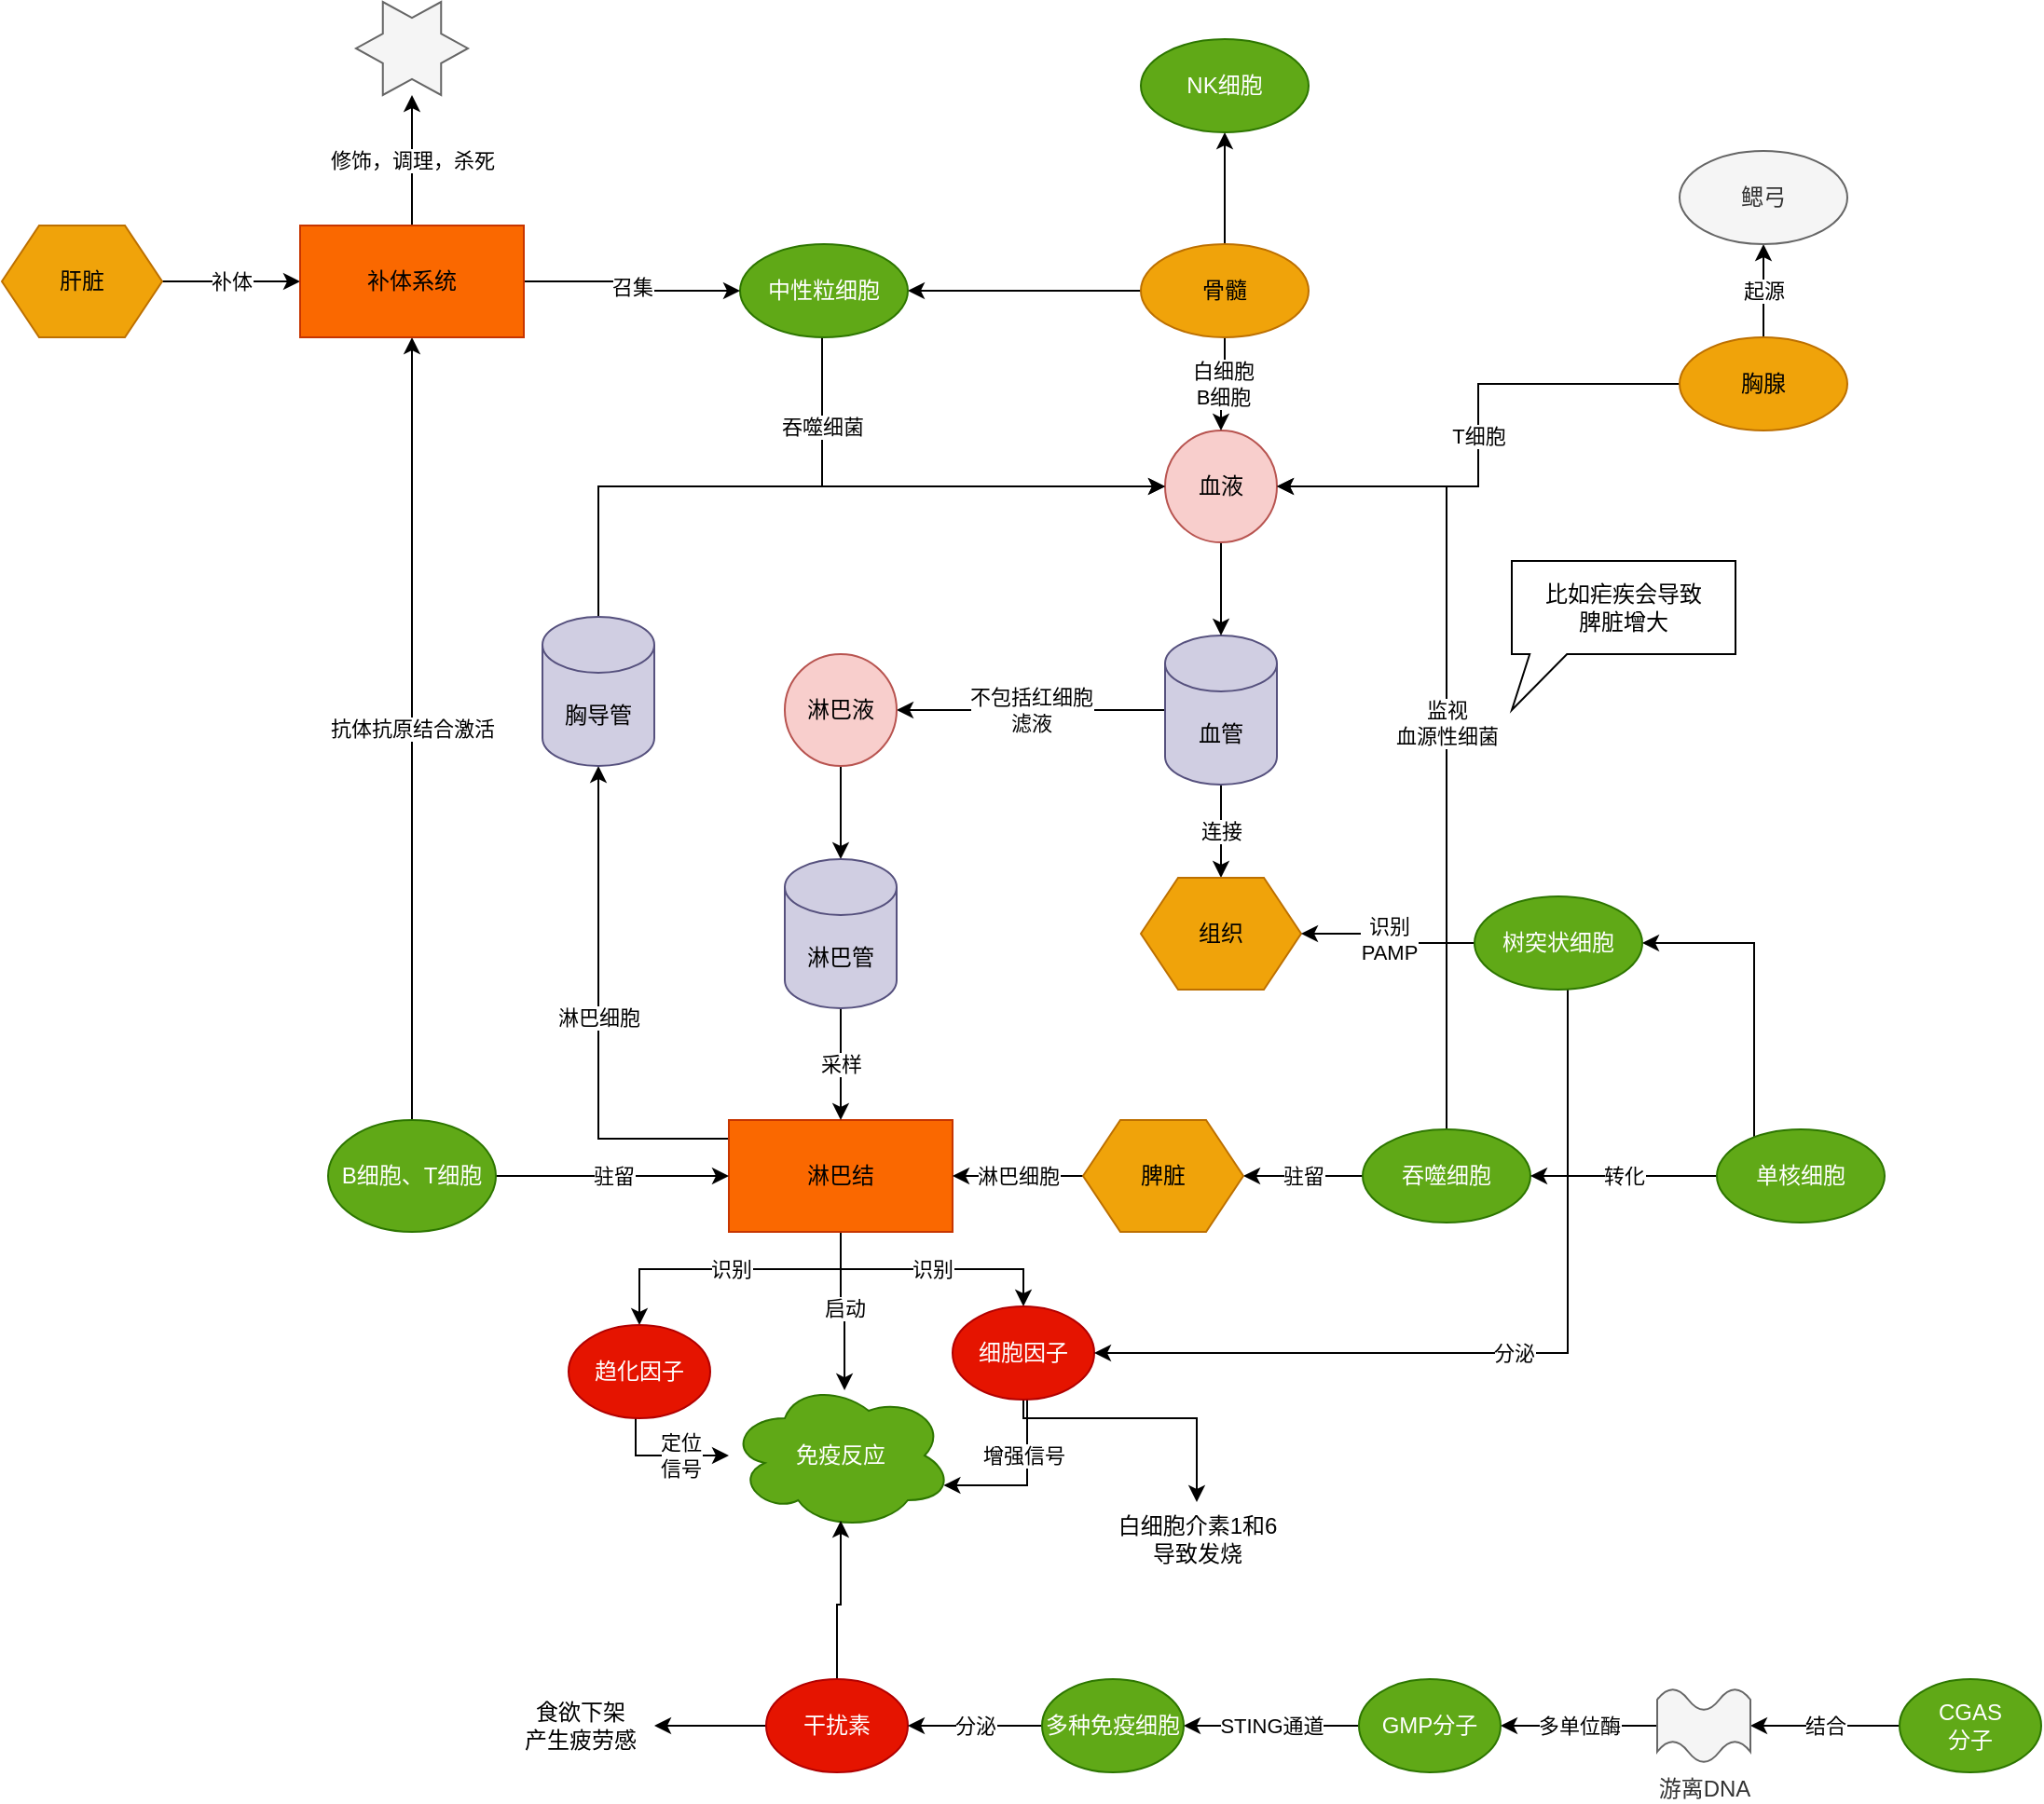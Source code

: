 <mxfile version="20.2.3" type="device"><diagram id="nIrysrj5Q0-0TDe8QJEW" name="第 1 页"><mxGraphModel dx="2249" dy="2034" grid="1" gridSize="10" guides="1" tooltips="1" connect="1" arrows="1" fold="1" page="1" pageScale="1" pageWidth="827" pageHeight="1169" math="0" shadow="0"><root><mxCell id="0"/><mxCell id="1" parent="0"/><mxCell id="fDenPNOzhyRI5n4Vcyia-34" value="启动" style="edgeStyle=orthogonalEdgeStyle;rounded=0;orthogonalLoop=1;jettySize=auto;html=1;entryX=0.517;entryY=0.063;entryDx=0;entryDy=0;entryPerimeter=0;" parent="1" source="fDenPNOzhyRI5n4Vcyia-1" target="fDenPNOzhyRI5n4Vcyia-33" edge="1"><mxGeometry relative="1" as="geometry"/></mxCell><mxCell id="fDenPNOzhyRI5n4Vcyia-45" value="识别" style="edgeStyle=orthogonalEdgeStyle;rounded=0;orthogonalLoop=1;jettySize=auto;html=1;" parent="1" source="fDenPNOzhyRI5n4Vcyia-1" target="fDenPNOzhyRI5n4Vcyia-44" edge="1"><mxGeometry relative="1" as="geometry"/></mxCell><mxCell id="fDenPNOzhyRI5n4Vcyia-48" value="识别" style="edgeStyle=orthogonalEdgeStyle;rounded=0;orthogonalLoop=1;jettySize=auto;html=1;entryX=0.5;entryY=0;entryDx=0;entryDy=0;" parent="1" source="fDenPNOzhyRI5n4Vcyia-1" target="fDenPNOzhyRI5n4Vcyia-47" edge="1"><mxGeometry relative="1" as="geometry"><Array as="points"><mxPoint x="210" y="540"/><mxPoint x="102" y="540"/></Array></mxGeometry></mxCell><mxCell id="fDenPNOzhyRI5n4Vcyia-98" value="淋巴细胞" style="edgeStyle=orthogonalEdgeStyle;rounded=0;orthogonalLoop=1;jettySize=auto;html=1;" parent="1" source="fDenPNOzhyRI5n4Vcyia-1" target="fDenPNOzhyRI5n4Vcyia-97" edge="1"><mxGeometry relative="1" as="geometry"><Array as="points"><mxPoint x="80" y="470"/></Array></mxGeometry></mxCell><mxCell id="fDenPNOzhyRI5n4Vcyia-1" value="淋巴结" style="rounded=0;whiteSpace=wrap;html=1;fillColor=#fa6800;strokeColor=#C73500;fontColor=#000000;" parent="1" vertex="1"><mxGeometry x="150" y="460" width="120" height="60" as="geometry"/></mxCell><mxCell id="fDenPNOzhyRI5n4Vcyia-3" value="不包括红细胞&lt;br&gt;滤液" style="edgeStyle=orthogonalEdgeStyle;rounded=0;orthogonalLoop=1;jettySize=auto;html=1;exitX=0;exitY=0.5;exitDx=0;exitDy=0;exitPerimeter=0;entryX=1;entryY=0.5;entryDx=0;entryDy=0;" parent="1" source="fDenPNOzhyRI5n4Vcyia-4" target="fDenPNOzhyRI5n4Vcyia-10" edge="1"><mxGeometry relative="1" as="geometry"/></mxCell><mxCell id="fDenPNOzhyRI5n4Vcyia-20" value="连接" style="edgeStyle=orthogonalEdgeStyle;rounded=0;orthogonalLoop=1;jettySize=auto;html=1;" parent="1" source="fDenPNOzhyRI5n4Vcyia-4" target="fDenPNOzhyRI5n4Vcyia-19" edge="1"><mxGeometry relative="1" as="geometry"/></mxCell><mxCell id="fDenPNOzhyRI5n4Vcyia-4" value="血管" style="shape=cylinder3;whiteSpace=wrap;html=1;boundedLbl=1;backgroundOutline=1;size=15;fillColor=#d0cee2;strokeColor=#56517e;" parent="1" vertex="1"><mxGeometry x="384" y="200" width="60" height="80" as="geometry"/></mxCell><mxCell id="fDenPNOzhyRI5n4Vcyia-9" style="edgeStyle=orthogonalEdgeStyle;rounded=0;orthogonalLoop=1;jettySize=auto;html=1;entryX=0.5;entryY=0;entryDx=0;entryDy=0;entryPerimeter=0;" parent="1" source="fDenPNOzhyRI5n4Vcyia-7" target="fDenPNOzhyRI5n4Vcyia-4" edge="1"><mxGeometry relative="1" as="geometry"/></mxCell><mxCell id="fDenPNOzhyRI5n4Vcyia-7" value="血液" style="ellipse;whiteSpace=wrap;html=1;aspect=fixed;fillColor=#f8cecc;strokeColor=#b85450;" parent="1" vertex="1"><mxGeometry x="384" y="90" width="60" height="60" as="geometry"/></mxCell><mxCell id="fDenPNOzhyRI5n4Vcyia-11" style="edgeStyle=orthogonalEdgeStyle;rounded=0;orthogonalLoop=1;jettySize=auto;html=1;" parent="1" source="fDenPNOzhyRI5n4Vcyia-10" target="fDenPNOzhyRI5n4Vcyia-12" edge="1"><mxGeometry relative="1" as="geometry"/></mxCell><mxCell id="fDenPNOzhyRI5n4Vcyia-10" value="淋巴液" style="ellipse;whiteSpace=wrap;html=1;aspect=fixed;fillColor=#f8cecc;strokeColor=#b85450;" parent="1" vertex="1"><mxGeometry x="180" y="210" width="60" height="60" as="geometry"/></mxCell><mxCell id="fDenPNOzhyRI5n4Vcyia-13" value="采样" style="edgeStyle=orthogonalEdgeStyle;rounded=0;orthogonalLoop=1;jettySize=auto;html=1;" parent="1" source="fDenPNOzhyRI5n4Vcyia-12" target="fDenPNOzhyRI5n4Vcyia-1" edge="1"><mxGeometry relative="1" as="geometry"/></mxCell><mxCell id="fDenPNOzhyRI5n4Vcyia-12" value="淋巴管" style="shape=cylinder3;whiteSpace=wrap;html=1;boundedLbl=1;backgroundOutline=1;size=15;fillColor=#d0cee2;strokeColor=#56517e;" parent="1" vertex="1"><mxGeometry x="180" y="320" width="60" height="80" as="geometry"/></mxCell><mxCell id="fDenPNOzhyRI5n4Vcyia-15" value="驻留" style="edgeStyle=orthogonalEdgeStyle;rounded=0;orthogonalLoop=1;jettySize=auto;html=1;" parent="1" source="fDenPNOzhyRI5n4Vcyia-14" target="fDenPNOzhyRI5n4Vcyia-1" edge="1"><mxGeometry relative="1" as="geometry"/></mxCell><mxCell id="fDenPNOzhyRI5n4Vcyia-95" value="抗体抗原结合激活" style="edgeStyle=orthogonalEdgeStyle;rounded=0;orthogonalLoop=1;jettySize=auto;html=1;" parent="1" source="fDenPNOzhyRI5n4Vcyia-14" target="fDenPNOzhyRI5n4Vcyia-82" edge="1"><mxGeometry relative="1" as="geometry"/></mxCell><mxCell id="fDenPNOzhyRI5n4Vcyia-14" value="B细胞、T细胞" style="ellipse;whiteSpace=wrap;html=1;fillColor=#60a917;fontColor=#ffffff;strokeColor=#2D7600;" parent="1" vertex="1"><mxGeometry x="-65" y="460" width="90" height="60" as="geometry"/></mxCell><mxCell id="fDenPNOzhyRI5n4Vcyia-19" value="组织" style="shape=hexagon;perimeter=hexagonPerimeter2;whiteSpace=wrap;html=1;fixedSize=1;fillColor=#f0a30a;strokeColor=#BD7000;fontColor=#000000;" parent="1" vertex="1"><mxGeometry x="371" y="330" width="86" height="60" as="geometry"/></mxCell><mxCell id="fDenPNOzhyRI5n4Vcyia-25" value="白细胞&lt;br&gt;B细胞" style="edgeStyle=orthogonalEdgeStyle;rounded=0;orthogonalLoop=1;jettySize=auto;html=1;" parent="1" source="fDenPNOzhyRI5n4Vcyia-24" target="fDenPNOzhyRI5n4Vcyia-7" edge="1"><mxGeometry relative="1" as="geometry"/></mxCell><mxCell id="fDenPNOzhyRI5n4Vcyia-88" style="edgeStyle=orthogonalEdgeStyle;rounded=0;orthogonalLoop=1;jettySize=auto;html=1;" parent="1" source="fDenPNOzhyRI5n4Vcyia-24" target="fDenPNOzhyRI5n4Vcyia-87" edge="1"><mxGeometry relative="1" as="geometry"/></mxCell><mxCell id="fDenPNOzhyRI5n4Vcyia-94" style="edgeStyle=orthogonalEdgeStyle;rounded=0;orthogonalLoop=1;jettySize=auto;html=1;" parent="1" source="fDenPNOzhyRI5n4Vcyia-24" target="fDenPNOzhyRI5n4Vcyia-77" edge="1"><mxGeometry relative="1" as="geometry"/></mxCell><mxCell id="fDenPNOzhyRI5n4Vcyia-24" value="骨髓" style="ellipse;whiteSpace=wrap;html=1;fillColor=#f0a30a;strokeColor=#BD7000;fontColor=#000000;" parent="1" vertex="1"><mxGeometry x="371" y="-10" width="90" height="50" as="geometry"/></mxCell><mxCell id="fDenPNOzhyRI5n4Vcyia-27" value="T细胞" style="edgeStyle=orthogonalEdgeStyle;rounded=0;orthogonalLoop=1;jettySize=auto;html=1;" parent="1" source="fDenPNOzhyRI5n4Vcyia-26" target="fDenPNOzhyRI5n4Vcyia-7" edge="1"><mxGeometry relative="1" as="geometry"/></mxCell><mxCell id="fDenPNOzhyRI5n4Vcyia-31" value="起源" style="edgeStyle=orthogonalEdgeStyle;rounded=0;orthogonalLoop=1;jettySize=auto;html=1;" parent="1" source="fDenPNOzhyRI5n4Vcyia-26" target="fDenPNOzhyRI5n4Vcyia-30" edge="1"><mxGeometry relative="1" as="geometry"/></mxCell><mxCell id="fDenPNOzhyRI5n4Vcyia-26" value="胸腺" style="ellipse;whiteSpace=wrap;html=1;fillColor=#f0a30a;strokeColor=#BD7000;fontColor=#000000;" parent="1" vertex="1"><mxGeometry x="660" y="40" width="90" height="50" as="geometry"/></mxCell><mxCell id="fDenPNOzhyRI5n4Vcyia-29" value="淋巴细胞" style="edgeStyle=orthogonalEdgeStyle;rounded=0;orthogonalLoop=1;jettySize=auto;html=1;exitX=0;exitY=0.5;exitDx=0;exitDy=0;" parent="1" source="fDenPNOzhyRI5n4Vcyia-52" target="fDenPNOzhyRI5n4Vcyia-1" edge="1"><mxGeometry relative="1" as="geometry"/></mxCell><mxCell id="fDenPNOzhyRI5n4Vcyia-36" value="监视&lt;br&gt;血源性细菌" style="edgeStyle=orthogonalEdgeStyle;rounded=0;orthogonalLoop=1;jettySize=auto;html=1;entryX=1;entryY=0.5;entryDx=0;entryDy=0;exitX=0.5;exitY=0;exitDx=0;exitDy=0;" parent="1" source="fDenPNOzhyRI5n4Vcyia-28" target="fDenPNOzhyRI5n4Vcyia-7" edge="1"><mxGeometry relative="1" as="geometry"><Array as="points"><mxPoint x="535" y="120"/></Array></mxGeometry></mxCell><mxCell id="fDenPNOzhyRI5n4Vcyia-56" value="驻留" style="edgeStyle=orthogonalEdgeStyle;rounded=0;orthogonalLoop=1;jettySize=auto;html=1;entryX=1;entryY=0.5;entryDx=0;entryDy=0;" parent="1" source="fDenPNOzhyRI5n4Vcyia-28" target="fDenPNOzhyRI5n4Vcyia-52" edge="1"><mxGeometry relative="1" as="geometry"/></mxCell><mxCell id="fDenPNOzhyRI5n4Vcyia-28" value="吞噬细胞" style="ellipse;whiteSpace=wrap;html=1;fillColor=#60a917;strokeColor=#2D7600;fontColor=#ffffff;" parent="1" vertex="1"><mxGeometry x="490" y="465" width="90" height="50" as="geometry"/></mxCell><mxCell id="fDenPNOzhyRI5n4Vcyia-30" value="鳃弓" style="ellipse;whiteSpace=wrap;html=1;fillColor=#f5f5f5;fontColor=#333333;strokeColor=#666666;" parent="1" vertex="1"><mxGeometry x="660" y="-60" width="90" height="50" as="geometry"/></mxCell><mxCell id="fDenPNOzhyRI5n4Vcyia-33" value="免疫反应" style="ellipse;shape=cloud;whiteSpace=wrap;html=1;fillColor=#60a917;fontColor=#ffffff;strokeColor=#2D7600;" parent="1" vertex="1"><mxGeometry x="150" y="600" width="120" height="80" as="geometry"/></mxCell><mxCell id="fDenPNOzhyRI5n4Vcyia-38" value="比如疟疾会导致&lt;br&gt;脾脏增大" style="shape=callout;whiteSpace=wrap;html=1;perimeter=calloutPerimeter;position2=0;size=30;position=0.08;" parent="1" vertex="1"><mxGeometry x="570" y="160" width="120" height="80" as="geometry"/></mxCell><mxCell id="fDenPNOzhyRI5n4Vcyia-46" value="增强信号" style="edgeStyle=orthogonalEdgeStyle;rounded=0;orthogonalLoop=1;jettySize=auto;html=1;entryX=0.96;entryY=0.7;entryDx=0;entryDy=0;entryPerimeter=0;" parent="1" source="fDenPNOzhyRI5n4Vcyia-44" target="fDenPNOzhyRI5n4Vcyia-33" edge="1"><mxGeometry x="-0.339" y="-2" relative="1" as="geometry"><Array as="points"><mxPoint x="310" y="656"/></Array><mxPoint as="offset"/></mxGeometry></mxCell><mxCell id="fDenPNOzhyRI5n4Vcyia-93" style="edgeStyle=orthogonalEdgeStyle;rounded=0;orthogonalLoop=1;jettySize=auto;html=1;entryX=0.5;entryY=0;entryDx=0;entryDy=0;entryPerimeter=0;" parent="1" source="fDenPNOzhyRI5n4Vcyia-44" target="fDenPNOzhyRI5n4Vcyia-91" edge="1"><mxGeometry relative="1" as="geometry"><Array as="points"><mxPoint x="308" y="620"/><mxPoint x="401" y="620"/></Array></mxGeometry></mxCell><mxCell id="fDenPNOzhyRI5n4Vcyia-44" value="细胞因子" style="ellipse;whiteSpace=wrap;html=1;fillColor=#e51400;fontColor=#ffffff;strokeColor=#B20000;" parent="1" vertex="1"><mxGeometry x="270" y="560" width="76" height="50" as="geometry"/></mxCell><mxCell id="fDenPNOzhyRI5n4Vcyia-49" value="定位&lt;br&gt;信号" style="edgeStyle=orthogonalEdgeStyle;rounded=0;orthogonalLoop=1;jettySize=auto;html=1;" parent="1" source="fDenPNOzhyRI5n4Vcyia-47" target="fDenPNOzhyRI5n4Vcyia-33" edge="1"><mxGeometry x="0.25" relative="1" as="geometry"><Array as="points"><mxPoint x="100" y="640"/></Array><mxPoint as="offset"/></mxGeometry></mxCell><mxCell id="fDenPNOzhyRI5n4Vcyia-47" value="趋化因子" style="ellipse;whiteSpace=wrap;html=1;fillColor=#e51400;fontColor=#ffffff;strokeColor=#B20000;" parent="1" vertex="1"><mxGeometry x="64" y="570" width="76" height="50" as="geometry"/></mxCell><mxCell id="fDenPNOzhyRI5n4Vcyia-51" value="转化" style="edgeStyle=orthogonalEdgeStyle;rounded=0;orthogonalLoop=1;jettySize=auto;html=1;" parent="1" source="fDenPNOzhyRI5n4Vcyia-50" target="fDenPNOzhyRI5n4Vcyia-28" edge="1"><mxGeometry relative="1" as="geometry"/></mxCell><mxCell id="fDenPNOzhyRI5n4Vcyia-58" style="edgeStyle=orthogonalEdgeStyle;rounded=0;orthogonalLoop=1;jettySize=auto;html=1;entryX=1;entryY=0.5;entryDx=0;entryDy=0;" parent="1" source="fDenPNOzhyRI5n4Vcyia-50" target="fDenPNOzhyRI5n4Vcyia-57" edge="1"><mxGeometry relative="1" as="geometry"><Array as="points"><mxPoint x="700" y="365"/></Array></mxGeometry></mxCell><mxCell id="fDenPNOzhyRI5n4Vcyia-50" value="单核细胞" style="ellipse;whiteSpace=wrap;html=1;fillColor=#60a917;strokeColor=#2D7600;fontColor=#ffffff;" parent="1" vertex="1"><mxGeometry x="680" y="465" width="90" height="50" as="geometry"/></mxCell><mxCell id="fDenPNOzhyRI5n4Vcyia-52" value="脾脏" style="shape=hexagon;perimeter=hexagonPerimeter2;whiteSpace=wrap;html=1;fixedSize=1;fillColor=#f0a30a;strokeColor=#BD7000;fontColor=#000000;" parent="1" vertex="1"><mxGeometry x="340" y="460" width="86" height="60" as="geometry"/></mxCell><mxCell id="fDenPNOzhyRI5n4Vcyia-59" value="识别&lt;br&gt;PAMP" style="edgeStyle=orthogonalEdgeStyle;rounded=0;orthogonalLoop=1;jettySize=auto;html=1;" parent="1" source="fDenPNOzhyRI5n4Vcyia-57" target="fDenPNOzhyRI5n4Vcyia-19" edge="1"><mxGeometry relative="1" as="geometry"/></mxCell><mxCell id="fDenPNOzhyRI5n4Vcyia-60" value="分泌" style="edgeStyle=orthogonalEdgeStyle;rounded=0;orthogonalLoop=1;jettySize=auto;html=1;entryX=1;entryY=0.5;entryDx=0;entryDy=0;" parent="1" source="fDenPNOzhyRI5n4Vcyia-57" target="fDenPNOzhyRI5n4Vcyia-44" edge="1"><mxGeometry relative="1" as="geometry"><Array as="points"><mxPoint x="600" y="585"/></Array></mxGeometry></mxCell><mxCell id="fDenPNOzhyRI5n4Vcyia-57" value="树突状细胞" style="ellipse;whiteSpace=wrap;html=1;fillColor=#60a917;strokeColor=#2D7600;fontColor=#ffffff;" parent="1" vertex="1"><mxGeometry x="550" y="340" width="90" height="50" as="geometry"/></mxCell><mxCell id="fDenPNOzhyRI5n4Vcyia-66" style="edgeStyle=orthogonalEdgeStyle;rounded=0;orthogonalLoop=1;jettySize=auto;html=1;entryX=0.5;entryY=0.938;entryDx=0;entryDy=0;entryPerimeter=0;" parent="1" source="fDenPNOzhyRI5n4Vcyia-65" target="fDenPNOzhyRI5n4Vcyia-33" edge="1"><mxGeometry relative="1" as="geometry"/></mxCell><mxCell id="fDenPNOzhyRI5n4Vcyia-90" style="edgeStyle=orthogonalEdgeStyle;rounded=0;orthogonalLoop=1;jettySize=auto;html=1;" parent="1" source="fDenPNOzhyRI5n4Vcyia-65" target="fDenPNOzhyRI5n4Vcyia-89" edge="1"><mxGeometry relative="1" as="geometry"/></mxCell><mxCell id="fDenPNOzhyRI5n4Vcyia-65" value="干扰素" style="ellipse;whiteSpace=wrap;html=1;fillColor=#e51400;fontColor=#ffffff;strokeColor=#B20000;" parent="1" vertex="1"><mxGeometry x="170" y="760" width="76" height="50" as="geometry"/></mxCell><mxCell id="fDenPNOzhyRI5n4Vcyia-70" value="结合" style="edgeStyle=orthogonalEdgeStyle;rounded=0;orthogonalLoop=1;jettySize=auto;html=1;" parent="1" source="fDenPNOzhyRI5n4Vcyia-68" target="fDenPNOzhyRI5n4Vcyia-69" edge="1"><mxGeometry relative="1" as="geometry"/></mxCell><mxCell id="fDenPNOzhyRI5n4Vcyia-68" value="CGAS&lt;br&gt;分子" style="ellipse;whiteSpace=wrap;html=1;fillColor=#60a917;fontColor=#ffffff;strokeColor=#2D7600;" parent="1" vertex="1"><mxGeometry x="778" y="760" width="76" height="50" as="geometry"/></mxCell><mxCell id="fDenPNOzhyRI5n4Vcyia-72" value="多单位酶" style="edgeStyle=orthogonalEdgeStyle;rounded=0;orthogonalLoop=1;jettySize=auto;html=1;" parent="1" source="fDenPNOzhyRI5n4Vcyia-69" target="fDenPNOzhyRI5n4Vcyia-71" edge="1"><mxGeometry relative="1" as="geometry"/></mxCell><mxCell id="fDenPNOzhyRI5n4Vcyia-69" value="游离DNA" style="verticalLabelPosition=bottom;verticalAlign=top;html=1;shape=mxgraph.basic.wave2;dy=0.3;fillColor=#f5f5f5;fontColor=#333333;strokeColor=#666666;" parent="1" vertex="1"><mxGeometry x="648" y="765" width="50" height="40" as="geometry"/></mxCell><mxCell id="fDenPNOzhyRI5n4Vcyia-75" value="STING通道" style="edgeStyle=orthogonalEdgeStyle;rounded=0;orthogonalLoop=1;jettySize=auto;html=1;" parent="1" source="fDenPNOzhyRI5n4Vcyia-71" target="fDenPNOzhyRI5n4Vcyia-73" edge="1"><mxGeometry relative="1" as="geometry"/></mxCell><mxCell id="fDenPNOzhyRI5n4Vcyia-71" value="GMP分子" style="ellipse;whiteSpace=wrap;html=1;fillColor=#60a917;fontColor=#ffffff;strokeColor=#2D7600;" parent="1" vertex="1"><mxGeometry x="488" y="760" width="76" height="50" as="geometry"/></mxCell><mxCell id="fDenPNOzhyRI5n4Vcyia-74" value="分泌" style="edgeStyle=orthogonalEdgeStyle;rounded=0;orthogonalLoop=1;jettySize=auto;html=1;entryX=1;entryY=0.5;entryDx=0;entryDy=0;" parent="1" source="fDenPNOzhyRI5n4Vcyia-73" target="fDenPNOzhyRI5n4Vcyia-65" edge="1"><mxGeometry relative="1" as="geometry"/></mxCell><mxCell id="fDenPNOzhyRI5n4Vcyia-73" value="多种免疫细胞" style="ellipse;whiteSpace=wrap;html=1;fillColor=#60a917;fontColor=#ffffff;strokeColor=#2D7600;" parent="1" vertex="1"><mxGeometry x="318" y="760" width="76" height="50" as="geometry"/></mxCell><mxCell id="fDenPNOzhyRI5n4Vcyia-81" value="吞噬细菌" style="edgeStyle=orthogonalEdgeStyle;rounded=0;orthogonalLoop=1;jettySize=auto;html=1;" parent="1" source="fDenPNOzhyRI5n4Vcyia-77" target="fDenPNOzhyRI5n4Vcyia-7" edge="1"><mxGeometry x="-0.638" relative="1" as="geometry"><Array as="points"><mxPoint x="200" y="120"/></Array><mxPoint as="offset"/></mxGeometry></mxCell><mxCell id="fDenPNOzhyRI5n4Vcyia-77" value="中性粒细胞" style="ellipse;whiteSpace=wrap;html=1;fillColor=#60a917;strokeColor=#2D7600;fontColor=#ffffff;" parent="1" vertex="1"><mxGeometry x="156" y="-10" width="90" height="50" as="geometry"/></mxCell><mxCell id="fDenPNOzhyRI5n4Vcyia-84" value="补体" style="edgeStyle=orthogonalEdgeStyle;rounded=0;orthogonalLoop=1;jettySize=auto;html=1;" parent="1" source="fDenPNOzhyRI5n4Vcyia-79" target="fDenPNOzhyRI5n4Vcyia-82" edge="1"><mxGeometry relative="1" as="geometry"/></mxCell><mxCell id="fDenPNOzhyRI5n4Vcyia-79" value="肝脏" style="shape=hexagon;perimeter=hexagonPerimeter2;whiteSpace=wrap;html=1;fixedSize=1;fillColor=#f0a30a;strokeColor=#BD7000;fontColor=#000000;" parent="1" vertex="1"><mxGeometry x="-240" y="-20" width="86" height="60" as="geometry"/></mxCell><mxCell id="fDenPNOzhyRI5n4Vcyia-83" value="召集" style="edgeStyle=orthogonalEdgeStyle;rounded=0;orthogonalLoop=1;jettySize=auto;html=1;" parent="1" source="fDenPNOzhyRI5n4Vcyia-82" target="fDenPNOzhyRI5n4Vcyia-77" edge="1"><mxGeometry relative="1" as="geometry"/></mxCell><mxCell id="fDenPNOzhyRI5n4Vcyia-86" value="修饰，调理，杀死" style="edgeStyle=orthogonalEdgeStyle;rounded=0;orthogonalLoop=1;jettySize=auto;html=1;" parent="1" source="fDenPNOzhyRI5n4Vcyia-82" target="fDenPNOzhyRI5n4Vcyia-85" edge="1"><mxGeometry relative="1" as="geometry"/></mxCell><mxCell id="fDenPNOzhyRI5n4Vcyia-82" value="补体系统" style="rounded=0;whiteSpace=wrap;html=1;fillColor=#fa6800;fontColor=#000000;strokeColor=#C73500;" parent="1" vertex="1"><mxGeometry x="-80" y="-20" width="120" height="60" as="geometry"/></mxCell><mxCell id="fDenPNOzhyRI5n4Vcyia-85" value="" style="verticalLabelPosition=bottom;verticalAlign=top;html=1;shape=mxgraph.basic.6_point_star;fillColor=#f5f5f5;fontColor=#333333;strokeColor=#666666;" parent="1" vertex="1"><mxGeometry x="-50" y="-140" width="60" height="50" as="geometry"/></mxCell><mxCell id="fDenPNOzhyRI5n4Vcyia-87" value="NK细胞" style="ellipse;whiteSpace=wrap;html=1;fillColor=#60a917;strokeColor=#2D7600;fontColor=#ffffff;" parent="1" vertex="1"><mxGeometry x="371" y="-120" width="90" height="50" as="geometry"/></mxCell><mxCell id="fDenPNOzhyRI5n4Vcyia-89" value="食欲下架&lt;br&gt;产生疲劳感" style="text;html=1;align=center;verticalAlign=middle;resizable=0;points=[];autosize=1;strokeColor=none;fillColor=none;" parent="1" vertex="1"><mxGeometry x="30" y="765" width="80" height="40" as="geometry"/></mxCell><mxCell id="fDenPNOzhyRI5n4Vcyia-91" value="白细胞介素1和6&lt;br&gt;导致发烧" style="text;html=1;align=center;verticalAlign=middle;resizable=0;points=[];autosize=1;strokeColor=none;fillColor=none;" parent="1" vertex="1"><mxGeometry x="346" y="665" width="110" height="40" as="geometry"/></mxCell><mxCell id="fDenPNOzhyRI5n4Vcyia-99" style="edgeStyle=orthogonalEdgeStyle;rounded=0;orthogonalLoop=1;jettySize=auto;html=1;entryX=0;entryY=0.5;entryDx=0;entryDy=0;" parent="1" source="fDenPNOzhyRI5n4Vcyia-97" target="fDenPNOzhyRI5n4Vcyia-7" edge="1"><mxGeometry relative="1" as="geometry"><Array as="points"><mxPoint x="80" y="120"/></Array></mxGeometry></mxCell><mxCell id="fDenPNOzhyRI5n4Vcyia-97" value="胸导管" style="shape=cylinder3;whiteSpace=wrap;html=1;boundedLbl=1;backgroundOutline=1;size=15;fillColor=#d0cee2;strokeColor=#56517e;" parent="1" vertex="1"><mxGeometry x="50" y="190" width="60" height="80" as="geometry"/></mxCell></root></mxGraphModel></diagram></mxfile>